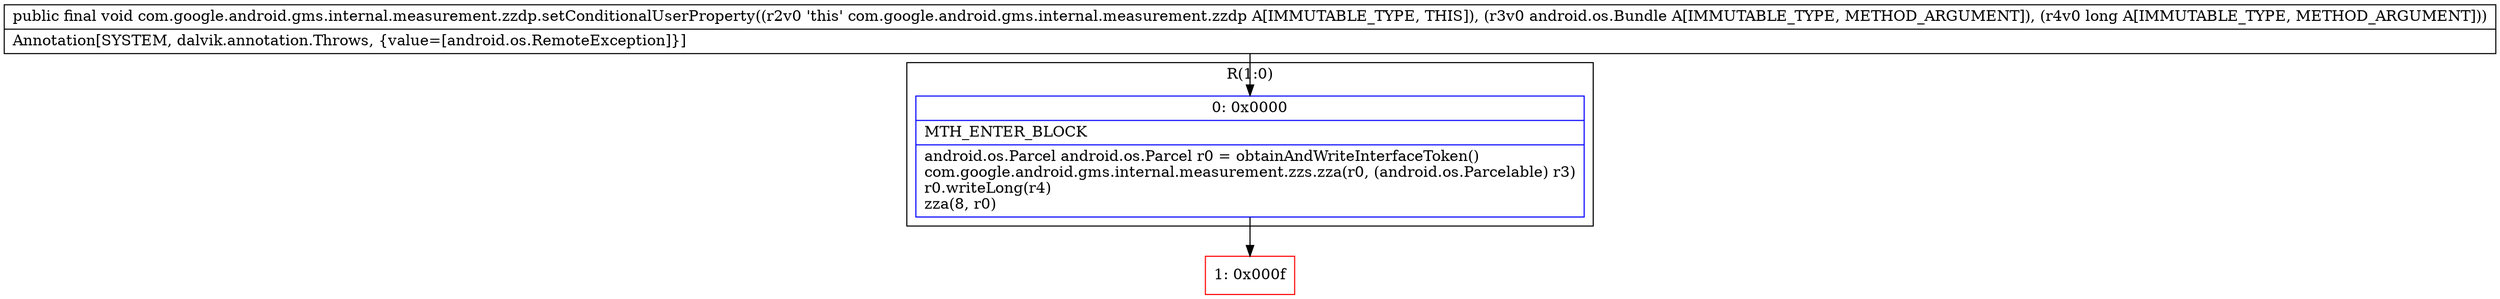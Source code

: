 digraph "CFG forcom.google.android.gms.internal.measurement.zzdp.setConditionalUserProperty(Landroid\/os\/Bundle;J)V" {
subgraph cluster_Region_133957234 {
label = "R(1:0)";
node [shape=record,color=blue];
Node_0 [shape=record,label="{0\:\ 0x0000|MTH_ENTER_BLOCK\l|android.os.Parcel android.os.Parcel r0 = obtainAndWriteInterfaceToken()\lcom.google.android.gms.internal.measurement.zzs.zza(r0, (android.os.Parcelable) r3)\lr0.writeLong(r4)\lzza(8, r0)\l}"];
}
Node_1 [shape=record,color=red,label="{1\:\ 0x000f}"];
MethodNode[shape=record,label="{public final void com.google.android.gms.internal.measurement.zzdp.setConditionalUserProperty((r2v0 'this' com.google.android.gms.internal.measurement.zzdp A[IMMUTABLE_TYPE, THIS]), (r3v0 android.os.Bundle A[IMMUTABLE_TYPE, METHOD_ARGUMENT]), (r4v0 long A[IMMUTABLE_TYPE, METHOD_ARGUMENT]))  | Annotation[SYSTEM, dalvik.annotation.Throws, \{value=[android.os.RemoteException]\}]\l}"];
MethodNode -> Node_0;
Node_0 -> Node_1;
}

